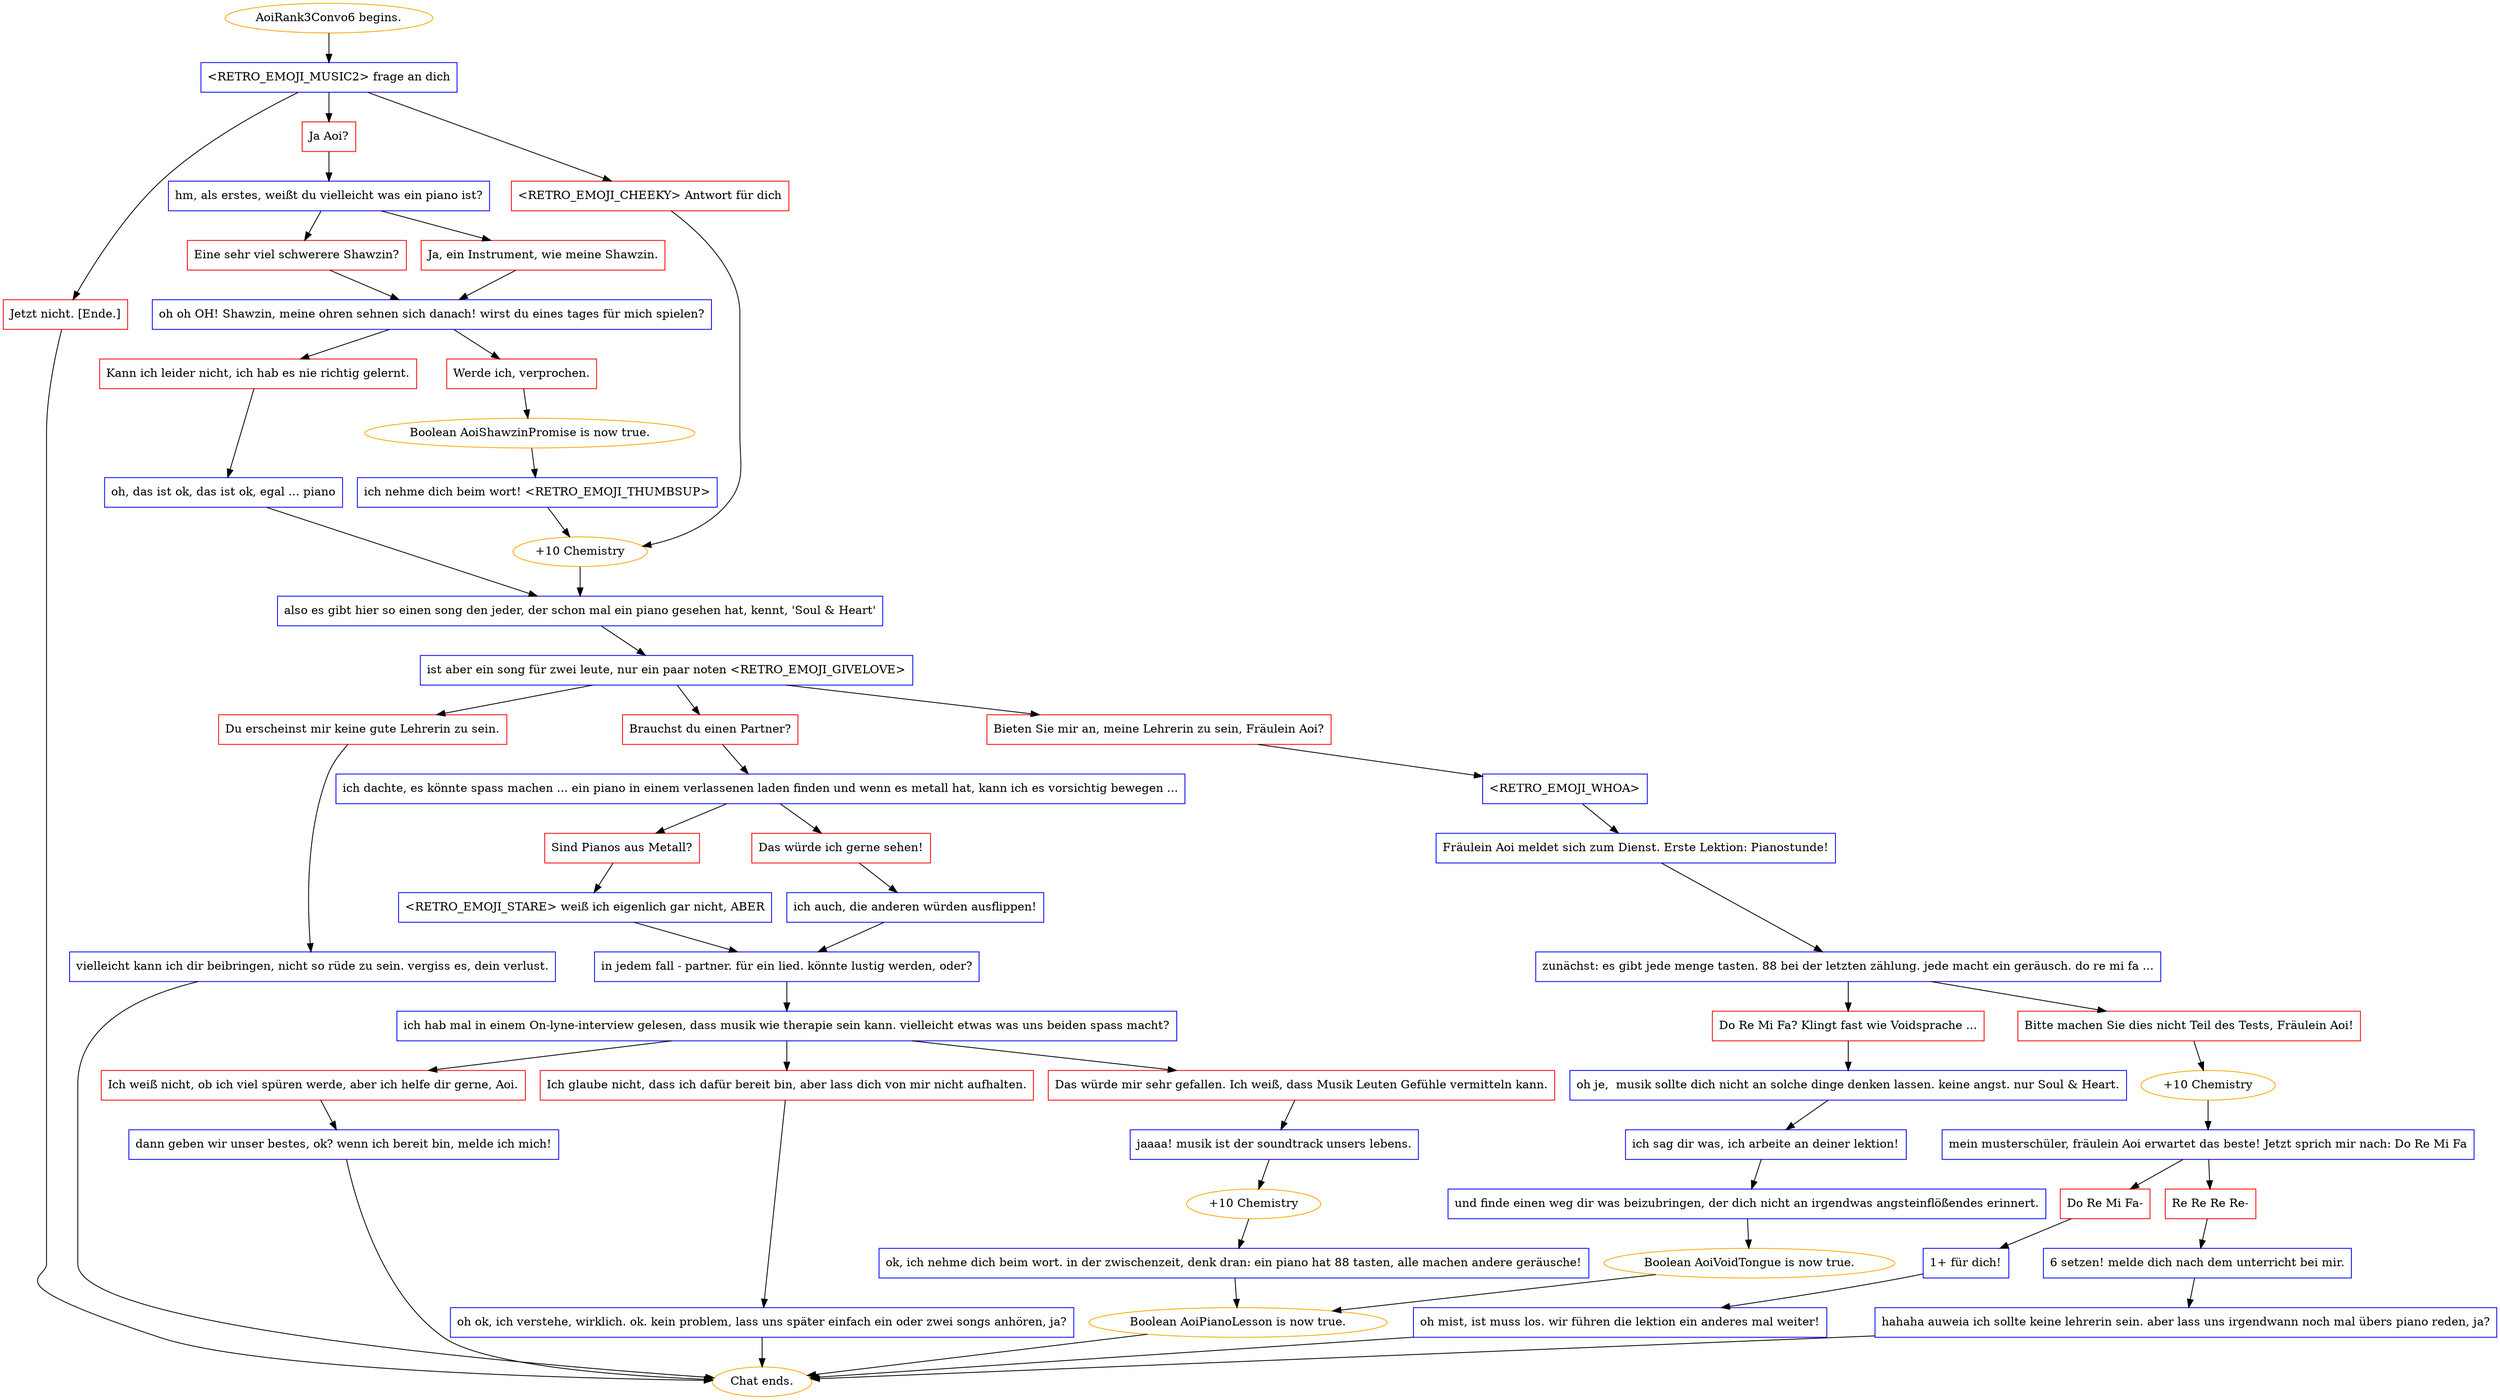 digraph {
	"AoiRank3Convo6 begins." [color=orange];
		"AoiRank3Convo6 begins." -> j1210201041;
	j1210201041 [label="<RETRO_EMOJI_MUSIC2> frage an dich",shape=box,color=blue];
		j1210201041 -> j2749194964;
		j1210201041 -> j1750516205;
		j1210201041 -> j3886882461;
	j2749194964 [label="<RETRO_EMOJI_CHEEKY> Antwort für dich",shape=box,color=red];
		j2749194964 -> j3297548411;
	j1750516205 [label="Ja Aoi?",shape=box,color=red];
		j1750516205 -> j1780039810;
	j3886882461 [label="Jetzt nicht. [Ende.]",shape=box,color=red];
		j3886882461 -> "Chat ends.";
	j3297548411 [label="+10 Chemistry",color=orange];
		j3297548411 -> j3564133269;
	j1780039810 [label="hm, als erstes, weißt du vielleicht was ein piano ist?",shape=box,color=blue];
		j1780039810 -> j156399552;
		j1780039810 -> j1667335571;
	"Chat ends." [color=orange];
	j3564133269 [label="also es gibt hier so einen song den jeder, der schon mal ein piano gesehen hat, kennt, 'Soul & Heart'",shape=box,color=blue];
		j3564133269 -> j1308449812;
	j156399552 [label="Eine sehr viel schwerere Shawzin?",shape=box,color=red];
		j156399552 -> j3591147252;
	j1667335571 [label="Ja, ein Instrument, wie meine Shawzin.",shape=box,color=red];
		j1667335571 -> j3591147252;
	j1308449812 [label="ist aber ein song für zwei leute, nur ein paar noten <RETRO_EMOJI_GIVELOVE>",shape=box,color=blue];
		j1308449812 -> j3372346747;
		j1308449812 -> j1730295969;
		j1308449812 -> j4065676734;
	j3591147252 [label="oh oh OH! Shawzin, meine ohren sehnen sich danach! wirst du eines tages für mich spielen?",shape=box,color=blue];
		j3591147252 -> j4249634368;
		j3591147252 -> j1010477476;
	j3372346747 [label="Brauchst du einen Partner?",shape=box,color=red];
		j3372346747 -> j1566682830;
	j1730295969 [label="Bieten Sie mir an, meine Lehrerin zu sein, Fräulein Aoi?",shape=box,color=red];
		j1730295969 -> j3882476779;
	j4065676734 [label="Du erscheinst mir keine gute Lehrerin zu sein.",shape=box,color=red];
		j4065676734 -> j3237001669;
	j4249634368 [label="Werde ich, verprochen.",shape=box,color=red];
		j4249634368 -> j2781375221;
	j1010477476 [label="Kann ich leider nicht, ich hab es nie richtig gelernt.",shape=box,color=red];
		j1010477476 -> j529226765;
	j1566682830 [label="ich dachte, es könnte spass machen ... ein piano in einem verlassenen laden finden und wenn es metall hat, kann ich es vorsichtig bewegen ...",shape=box,color=blue];
		j1566682830 -> j1218251118;
		j1566682830 -> j1814716529;
	j3882476779 [label="<RETRO_EMOJI_WHOA>",shape=box,color=blue];
		j3882476779 -> j777466858;
	j3237001669 [label="vielleicht kann ich dir beibringen, nicht so rüde zu sein. vergiss es, dein verlust.",shape=box,color=blue];
		j3237001669 -> "Chat ends.";
	j2781375221 [label="Boolean AoiShawzinPromise is now true.",color=orange];
		j2781375221 -> j2264765487;
	j529226765 [label="oh, das ist ok, das ist ok, egal ... piano",shape=box,color=blue];
		j529226765 -> j3564133269;
	j1218251118 [label="Sind Pianos aus Metall?",shape=box,color=red];
		j1218251118 -> j350000012;
	j1814716529 [label="Das würde ich gerne sehen!",shape=box,color=red];
		j1814716529 -> j126642632;
	j777466858 [label="Fräulein Aoi meldet sich zum Dienst. Erste Lektion: Pianostunde!",shape=box,color=blue];
		j777466858 -> j4096409305;
	j2264765487 [label="ich nehme dich beim wort! <RETRO_EMOJI_THUMBSUP>",shape=box,color=blue];
		j2264765487 -> j3297548411;
	j350000012 [label="<RETRO_EMOJI_STARE> weiß ich eigenlich gar nicht, ABER",shape=box,color=blue];
		j350000012 -> j290961341;
	j126642632 [label="ich auch, die anderen würden ausflippen!",shape=box,color=blue];
		j126642632 -> j290961341;
	j4096409305 [label="zunächst: es gibt jede menge tasten. 88 bei der letzten zählung. jede macht ein geräusch. do re mi fa ...",shape=box,color=blue];
		j4096409305 -> j638469052;
		j4096409305 -> j3491553763;
	j290961341 [label="in jedem fall - partner. für ein lied. könnte lustig werden, oder?",shape=box,color=blue];
		j290961341 -> j1430272744;
	j638469052 [label="Do Re Mi Fa? Klingt fast wie Voidsprache ...",shape=box,color=red];
		j638469052 -> j460567941;
	j3491553763 [label="Bitte machen Sie dies nicht Teil des Tests, Fräulein Aoi!",shape=box,color=red];
		j3491553763 -> j2213706302;
	j1430272744 [label="ich hab mal in einem On-lyne-interview gelesen, dass musik wie therapie sein kann. vielleicht etwas was uns beiden spass macht?",shape=box,color=blue];
		j1430272744 -> j3780999541;
		j1430272744 -> j2497879012;
		j1430272744 -> j2004707074;
	j460567941 [label="oh je,  musik sollte dich nicht an solche dinge denken lassen. keine angst. nur Soul & Heart.",shape=box,color=blue];
		j460567941 -> j3387714650;
	j2213706302 [label="+10 Chemistry",color=orange];
		j2213706302 -> j2748729844;
	j3780999541 [label="Ich glaube nicht, dass ich dafür bereit bin, aber lass dich von mir nicht aufhalten.",shape=box,color=red];
		j3780999541 -> j3573614600;
	j2497879012 [label="Das würde mir sehr gefallen. Ich weiß, dass Musik Leuten Gefühle vermitteln kann.",shape=box,color=red];
		j2497879012 -> j1789945846;
	j2004707074 [label="Ich weiß nicht, ob ich viel spüren werde, aber ich helfe dir gerne, Aoi.",shape=box,color=red];
		j2004707074 -> j3471581588;
	j3387714650 [label="ich sag dir was, ich arbeite an deiner lektion!",shape=box,color=blue];
		j3387714650 -> j520658605;
	j2748729844 [label="mein musterschüler, fräulein Aoi erwartet das beste! Jetzt sprich mir nach: Do Re Mi Fa",shape=box,color=blue];
		j2748729844 -> j1121811094;
		j2748729844 -> j2102692885;
	j3573614600 [label="oh ok, ich verstehe, wirklich. ok. kein problem, lass uns später einfach ein oder zwei songs anhören, ja?",shape=box,color=blue];
		j3573614600 -> "Chat ends.";
	j1789945846 [label="jaaaa! musik ist der soundtrack unsers lebens.",shape=box,color=blue];
		j1789945846 -> j172650672;
	j3471581588 [label="dann geben wir unser bestes, ok? wenn ich bereit bin, melde ich mich!",shape=box,color=blue];
		j3471581588 -> "Chat ends.";
	j520658605 [label="und finde einen weg dir was beizubringen, der dich nicht an irgendwas angsteinflößendes erinnert.",shape=box,color=blue];
		j520658605 -> j1862575777;
	j1121811094 [label="Do Re Mi Fa-",shape=box,color=red];
		j1121811094 -> j1482511125;
	j2102692885 [label="Re Re Re Re-",shape=box,color=red];
		j2102692885 -> j1054403690;
	j172650672 [label="+10 Chemistry",color=orange];
		j172650672 -> j3672531882;
	j1862575777 [label="Boolean AoiVoidTongue is now true.",color=orange];
		j1862575777 -> j553992355;
	j1482511125 [label="1+ für dich!",shape=box,color=blue];
		j1482511125 -> j2748380318;
	j1054403690 [label="6 setzen! melde dich nach dem unterricht bei mir.",shape=box,color=blue];
		j1054403690 -> j3673334904;
	j3672531882 [label="ok, ich nehme dich beim wort. in der zwischenzeit, denk dran: ein piano hat 88 tasten, alle machen andere geräusche!",shape=box,color=blue];
		j3672531882 -> j553992355;
	j553992355 [label="Boolean AoiPianoLesson is now true.",color=orange];
		j553992355 -> "Chat ends.";
	j2748380318 [label="oh mist, ist muss los. wir führen die lektion ein anderes mal weiter!",shape=box,color=blue];
		j2748380318 -> "Chat ends.";
	j3673334904 [label="hahaha auweia ich sollte keine lehrerin sein. aber lass uns irgendwann noch mal übers piano reden, ja?",shape=box,color=blue];
		j3673334904 -> "Chat ends.";
}